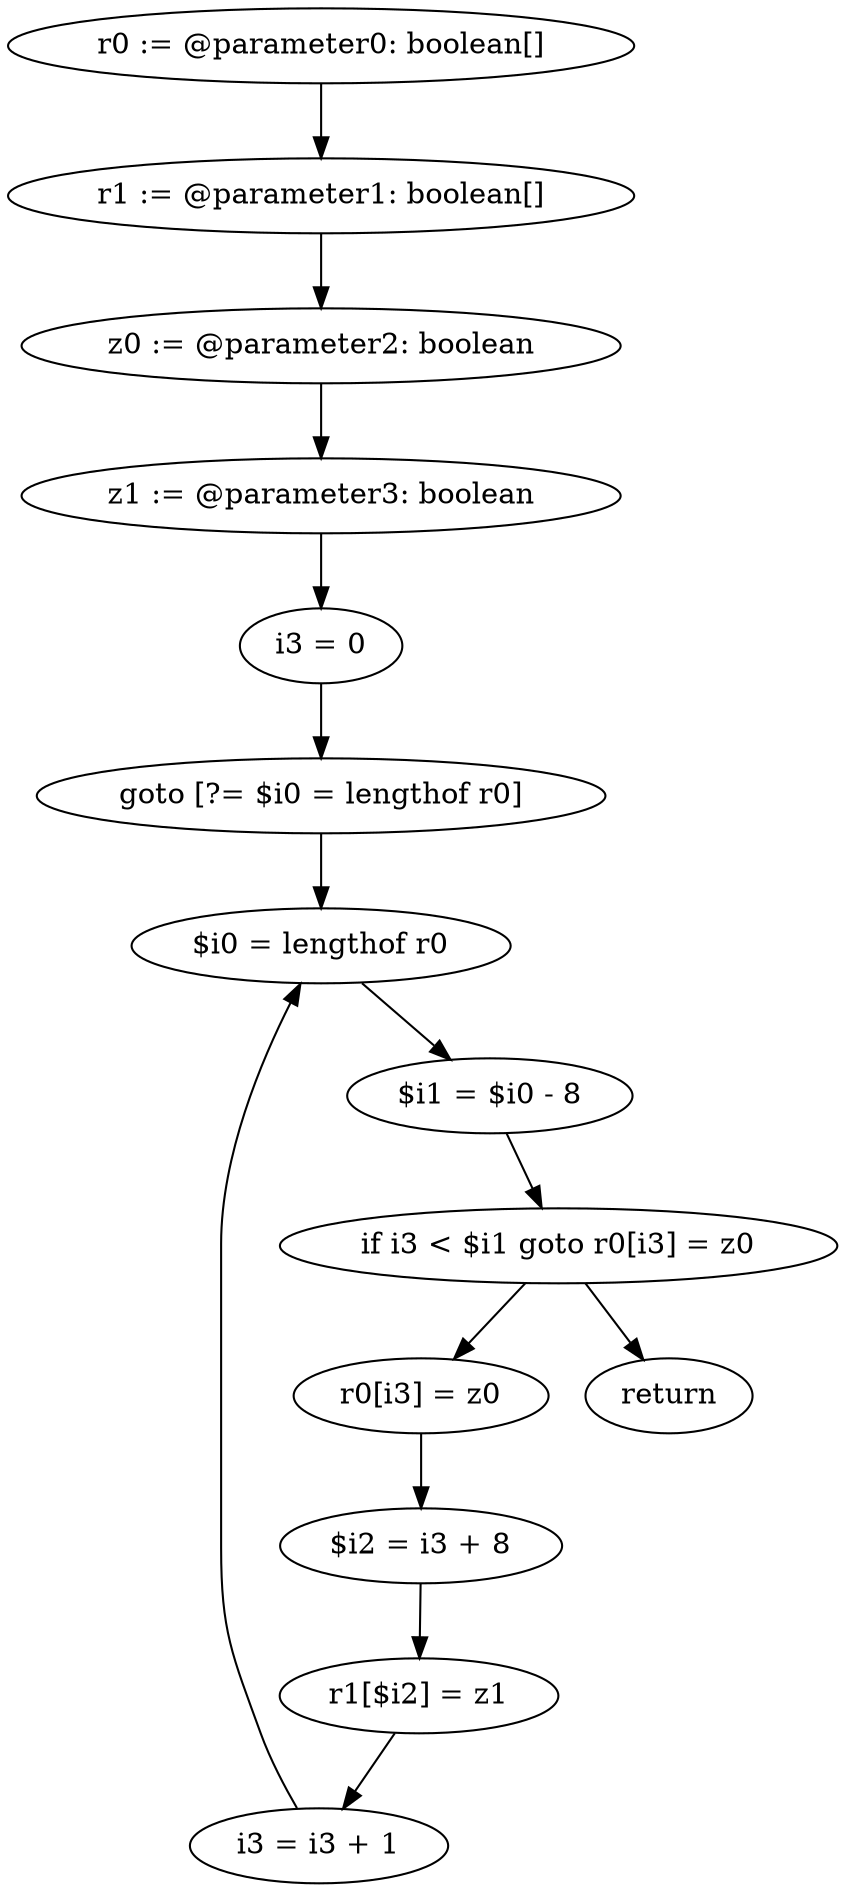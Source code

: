 digraph "unitGraph" {
    "r0 := @parameter0: boolean[]"
    "r1 := @parameter1: boolean[]"
    "z0 := @parameter2: boolean"
    "z1 := @parameter3: boolean"
    "i3 = 0"
    "goto [?= $i0 = lengthof r0]"
    "r0[i3] = z0"
    "$i2 = i3 + 8"
    "r1[$i2] = z1"
    "i3 = i3 + 1"
    "$i0 = lengthof r0"
    "$i1 = $i0 - 8"
    "if i3 < $i1 goto r0[i3] = z0"
    "return"
    "r0 := @parameter0: boolean[]"->"r1 := @parameter1: boolean[]";
    "r1 := @parameter1: boolean[]"->"z0 := @parameter2: boolean";
    "z0 := @parameter2: boolean"->"z1 := @parameter3: boolean";
    "z1 := @parameter3: boolean"->"i3 = 0";
    "i3 = 0"->"goto [?= $i0 = lengthof r0]";
    "goto [?= $i0 = lengthof r0]"->"$i0 = lengthof r0";
    "r0[i3] = z0"->"$i2 = i3 + 8";
    "$i2 = i3 + 8"->"r1[$i2] = z1";
    "r1[$i2] = z1"->"i3 = i3 + 1";
    "i3 = i3 + 1"->"$i0 = lengthof r0";
    "$i0 = lengthof r0"->"$i1 = $i0 - 8";
    "$i1 = $i0 - 8"->"if i3 < $i1 goto r0[i3] = z0";
    "if i3 < $i1 goto r0[i3] = z0"->"return";
    "if i3 < $i1 goto r0[i3] = z0"->"r0[i3] = z0";
}
